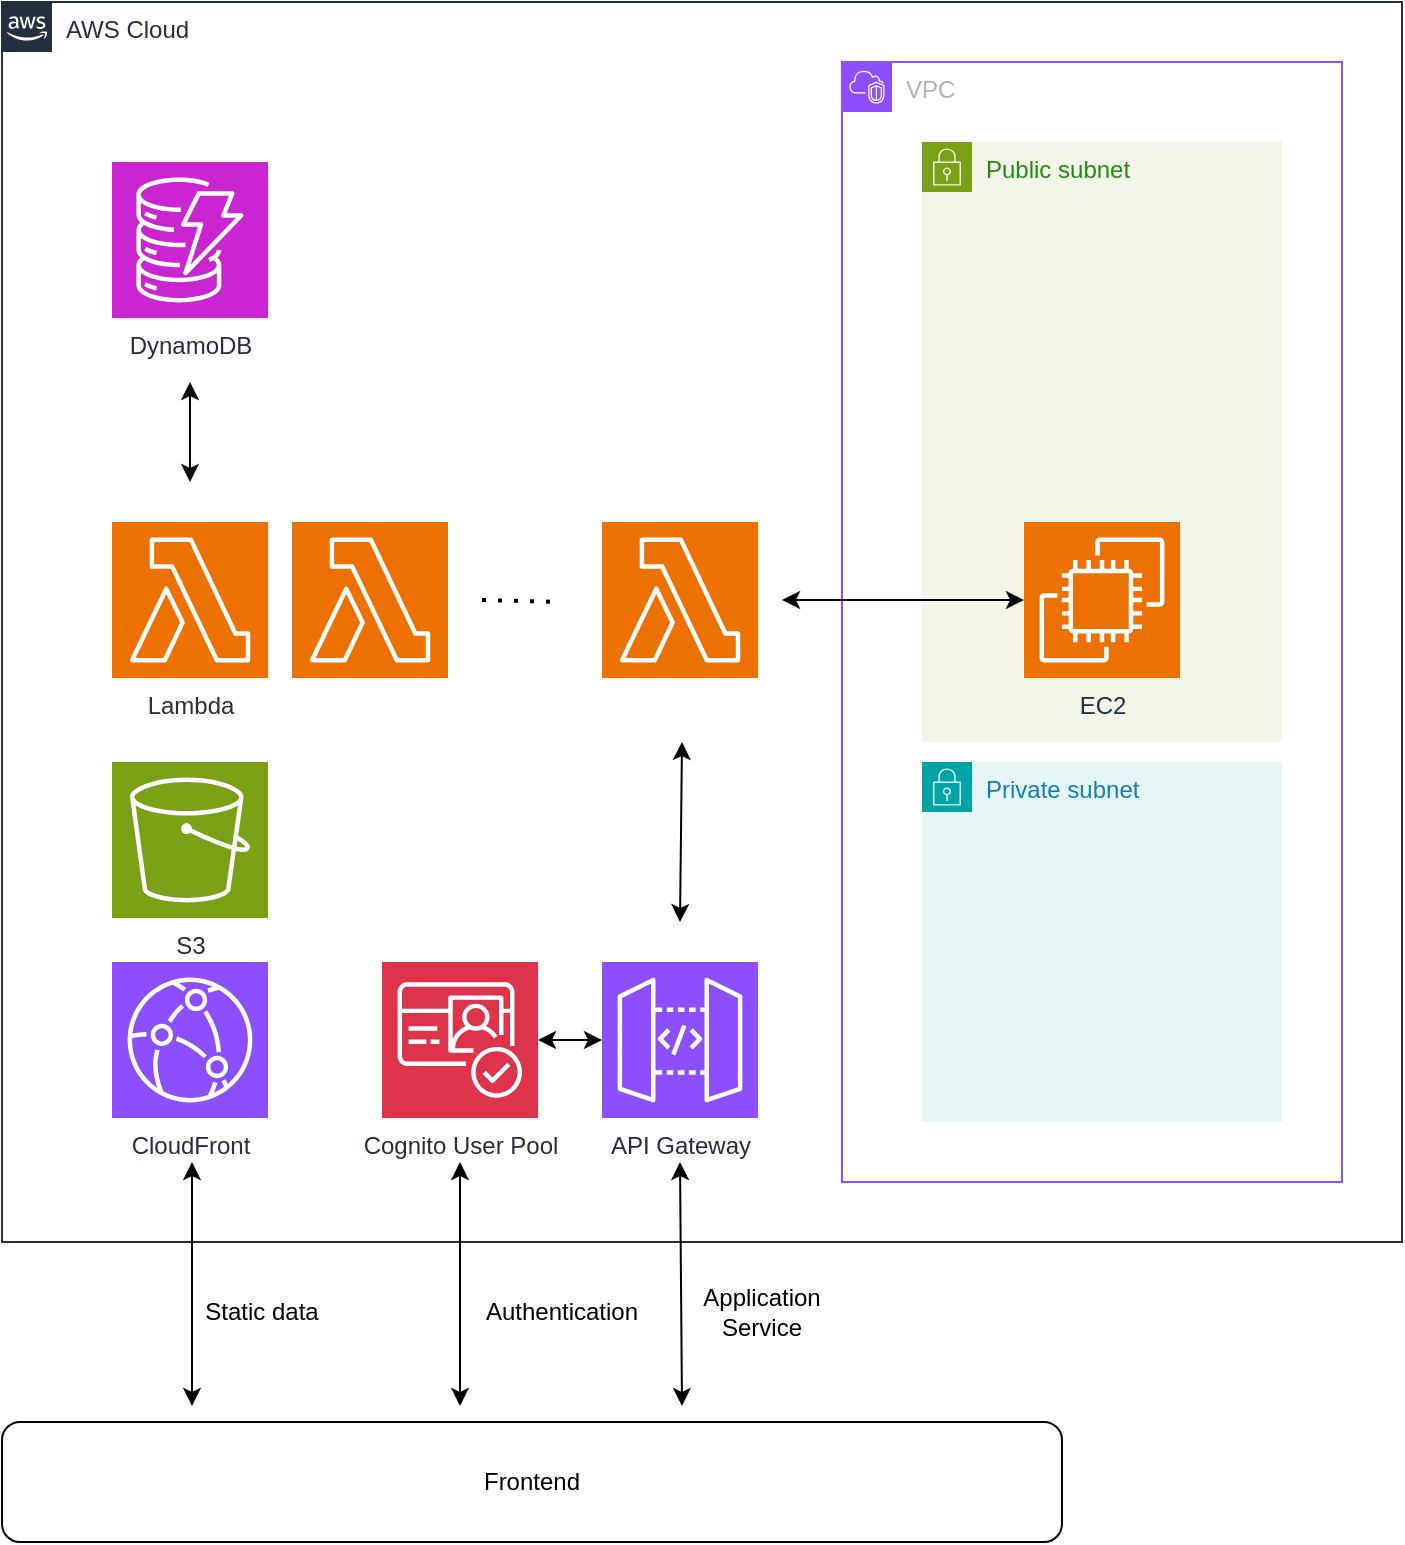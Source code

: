 <mxfile version="24.7.1" type="device">
  <diagram name="ページ1" id="nZXP85ToUOqQtNjo5_By">
    <mxGraphModel dx="1847" dy="1289" grid="1" gridSize="10" guides="1" tooltips="1" connect="1" arrows="1" fold="1" page="1" pageScale="1" pageWidth="827" pageHeight="1169" math="0" shadow="0">
      <root>
        <mxCell id="0" />
        <mxCell id="1" parent="0" />
        <mxCell id="rZ2v9KCc6SswQBVBEFjJ-9" value="AWS Cloud" style="points=[[0,0],[0.25,0],[0.5,0],[0.75,0],[1,0],[1,0.25],[1,0.5],[1,0.75],[1,1],[0.75,1],[0.5,1],[0.25,1],[0,1],[0,0.75],[0,0.5],[0,0.25]];outlineConnect=0;gradientColor=none;html=1;whiteSpace=wrap;fontSize=12;fontStyle=0;container=1;pointerEvents=0;collapsible=0;recursiveResize=0;shape=mxgraph.aws4.group;grIcon=mxgraph.aws4.group_aws_cloud_alt;strokeColor=#232F3E;fillColor=none;verticalAlign=top;align=left;spacingLeft=30;fontColor=#232F3E;dashed=0;" vertex="1" parent="1">
          <mxGeometry x="70" y="200" width="700" height="620" as="geometry" />
        </mxCell>
        <mxCell id="rZ2v9KCc6SswQBVBEFjJ-10" value="VPC" style="points=[[0,0],[0.25,0],[0.5,0],[0.75,0],[1,0],[1,0.25],[1,0.5],[1,0.75],[1,1],[0.75,1],[0.5,1],[0.25,1],[0,1],[0,0.75],[0,0.5],[0,0.25]];outlineConnect=0;gradientColor=none;html=1;whiteSpace=wrap;fontSize=12;fontStyle=0;container=1;pointerEvents=0;collapsible=0;recursiveResize=0;shape=mxgraph.aws4.group;grIcon=mxgraph.aws4.group_vpc2;strokeColor=#8C4FFF;fillColor=none;verticalAlign=top;align=left;spacingLeft=30;fontColor=#AAB7B8;dashed=0;" vertex="1" parent="rZ2v9KCc6SswQBVBEFjJ-9">
          <mxGeometry x="420" y="30" width="250" height="560" as="geometry" />
        </mxCell>
        <mxCell id="rZ2v9KCc6SswQBVBEFjJ-11" value="Public subnet" style="points=[[0,0],[0.25,0],[0.5,0],[0.75,0],[1,0],[1,0.25],[1,0.5],[1,0.75],[1,1],[0.75,1],[0.5,1],[0.25,1],[0,1],[0,0.75],[0,0.5],[0,0.25]];outlineConnect=0;gradientColor=none;html=1;whiteSpace=wrap;fontSize=12;fontStyle=0;container=1;pointerEvents=0;collapsible=0;recursiveResize=0;shape=mxgraph.aws4.group;grIcon=mxgraph.aws4.group_security_group;grStroke=0;strokeColor=#7AA116;fillColor=#F2F6E8;verticalAlign=top;align=left;spacingLeft=30;fontColor=#248814;dashed=0;" vertex="1" parent="rZ2v9KCc6SswQBVBEFjJ-10">
          <mxGeometry x="40" y="40" width="180" height="300" as="geometry" />
        </mxCell>
        <mxCell id="rZ2v9KCc6SswQBVBEFjJ-12" value="EC2" style="sketch=0;points=[[0,0,0],[0.25,0,0],[0.5,0,0],[0.75,0,0],[1,0,0],[0,1,0],[0.25,1,0],[0.5,1,0],[0.75,1,0],[1,1,0],[0,0.25,0],[0,0.5,0],[0,0.75,0],[1,0.25,0],[1,0.5,0],[1,0.75,0]];outlineConnect=0;fontColor=#232F3E;fillColor=#ED7100;strokeColor=#ffffff;dashed=0;verticalLabelPosition=bottom;verticalAlign=top;align=center;html=1;fontSize=12;fontStyle=0;aspect=fixed;shape=mxgraph.aws4.resourceIcon;resIcon=mxgraph.aws4.ec2;" vertex="1" parent="rZ2v9KCc6SswQBVBEFjJ-11">
          <mxGeometry x="51" y="190" width="78" height="78" as="geometry" />
        </mxCell>
        <mxCell id="rZ2v9KCc6SswQBVBEFjJ-21" value="Private subnet" style="points=[[0,0],[0.25,0],[0.5,0],[0.75,0],[1,0],[1,0.25],[1,0.5],[1,0.75],[1,1],[0.75,1],[0.5,1],[0.25,1],[0,1],[0,0.75],[0,0.5],[0,0.25]];outlineConnect=0;gradientColor=none;html=1;whiteSpace=wrap;fontSize=12;fontStyle=0;container=1;pointerEvents=0;collapsible=0;recursiveResize=0;shape=mxgraph.aws4.group;grIcon=mxgraph.aws4.group_security_group;grStroke=0;strokeColor=#00A4A6;fillColor=#E6F6F7;verticalAlign=top;align=left;spacingLeft=30;fontColor=#147EBA;dashed=0;" vertex="1" parent="rZ2v9KCc6SswQBVBEFjJ-10">
          <mxGeometry x="40" y="350" width="180" height="180" as="geometry" />
        </mxCell>
        <mxCell id="rZ2v9KCc6SswQBVBEFjJ-1" value="DynamoDB" style="sketch=0;points=[[0,0,0],[0.25,0,0],[0.5,0,0],[0.75,0,0],[1,0,0],[0,1,0],[0.25,1,0],[0.5,1,0],[0.75,1,0],[1,1,0],[0,0.25,0],[0,0.5,0],[0,0.75,0],[1,0.25,0],[1,0.5,0],[1,0.75,0]];outlineConnect=0;fontColor=#232F3E;fillColor=#C925D1;strokeColor=#ffffff;dashed=0;verticalLabelPosition=bottom;verticalAlign=top;align=center;html=1;fontSize=12;fontStyle=0;aspect=fixed;shape=mxgraph.aws4.resourceIcon;resIcon=mxgraph.aws4.dynamodb;" vertex="1" parent="rZ2v9KCc6SswQBVBEFjJ-9">
          <mxGeometry x="55" y="80" width="78" height="78" as="geometry" />
        </mxCell>
        <mxCell id="rZ2v9KCc6SswQBVBEFjJ-3" value="API Gateway" style="sketch=0;points=[[0,0,0],[0.25,0,0],[0.5,0,0],[0.75,0,0],[1,0,0],[0,1,0],[0.25,1,0],[0.5,1,0],[0.75,1,0],[1,1,0],[0,0.25,0],[0,0.5,0],[0,0.75,0],[1,0.25,0],[1,0.5,0],[1,0.75,0]];outlineConnect=0;fontColor=#232F3E;fillColor=#8C4FFF;strokeColor=#ffffff;dashed=0;verticalLabelPosition=bottom;verticalAlign=top;align=center;html=1;fontSize=12;fontStyle=0;aspect=fixed;shape=mxgraph.aws4.resourceIcon;resIcon=mxgraph.aws4.api_gateway;" vertex="1" parent="rZ2v9KCc6SswQBVBEFjJ-9">
          <mxGeometry x="300" y="480" width="78" height="78" as="geometry" />
        </mxCell>
        <mxCell id="rZ2v9KCc6SswQBVBEFjJ-6" value="Lambda" style="sketch=0;points=[[0,0,0],[0.25,0,0],[0.5,0,0],[0.75,0,0],[1,0,0],[0,1,0],[0.25,1,0],[0.5,1,0],[0.75,1,0],[1,1,0],[0,0.25,0],[0,0.5,0],[0,0.75,0],[1,0.25,0],[1,0.5,0],[1,0.75,0]];outlineConnect=0;fontColor=#232F3E;fillColor=#ED7100;strokeColor=#ffffff;dashed=0;verticalLabelPosition=bottom;verticalAlign=top;align=center;html=1;fontSize=12;fontStyle=0;aspect=fixed;shape=mxgraph.aws4.resourceIcon;resIcon=mxgraph.aws4.lambda;" vertex="1" parent="rZ2v9KCc6SswQBVBEFjJ-9">
          <mxGeometry x="55" y="260" width="78" height="78" as="geometry" />
        </mxCell>
        <mxCell id="rZ2v9KCc6SswQBVBEFjJ-7" value="" style="sketch=0;points=[[0,0,0],[0.25,0,0],[0.5,0,0],[0.75,0,0],[1,0,0],[0,1,0],[0.25,1,0],[0.5,1,0],[0.75,1,0],[1,1,0],[0,0.25,0],[0,0.5,0],[0,0.75,0],[1,0.25,0],[1,0.5,0],[1,0.75,0]];outlineConnect=0;fontColor=#232F3E;fillColor=#ED7100;strokeColor=#ffffff;dashed=0;verticalLabelPosition=bottom;verticalAlign=top;align=center;html=1;fontSize=12;fontStyle=0;aspect=fixed;shape=mxgraph.aws4.resourceIcon;resIcon=mxgraph.aws4.lambda;" vertex="1" parent="rZ2v9KCc6SswQBVBEFjJ-9">
          <mxGeometry x="145" y="260" width="78" height="78" as="geometry" />
        </mxCell>
        <mxCell id="rZ2v9KCc6SswQBVBEFjJ-8" value="" style="sketch=0;points=[[0,0,0],[0.25,0,0],[0.5,0,0],[0.75,0,0],[1,0,0],[0,1,0],[0.25,1,0],[0.5,1,0],[0.75,1,0],[1,1,0],[0,0.25,0],[0,0.5,0],[0,0.75,0],[1,0.25,0],[1,0.5,0],[1,0.75,0]];outlineConnect=0;fontColor=#232F3E;fillColor=#ED7100;strokeColor=#ffffff;dashed=0;verticalLabelPosition=bottom;verticalAlign=top;align=center;html=1;fontSize=12;fontStyle=0;aspect=fixed;shape=mxgraph.aws4.resourceIcon;resIcon=mxgraph.aws4.lambda;" vertex="1" parent="rZ2v9KCc6SswQBVBEFjJ-9">
          <mxGeometry x="300" y="260" width="78" height="78" as="geometry" />
        </mxCell>
        <mxCell id="rZ2v9KCc6SswQBVBEFjJ-13" value="Cognito User Pool" style="sketch=0;points=[[0,0,0],[0.25,0,0],[0.5,0,0],[0.75,0,0],[1,0,0],[0,1,0],[0.25,1,0],[0.5,1,0],[0.75,1,0],[1,1,0],[0,0.25,0],[0,0.5,0],[0,0.75,0],[1,0.25,0],[1,0.5,0],[1,0.75,0]];outlineConnect=0;fontColor=#232F3E;fillColor=#DD344C;strokeColor=#ffffff;dashed=0;verticalLabelPosition=bottom;verticalAlign=top;align=center;html=1;fontSize=12;fontStyle=0;aspect=fixed;shape=mxgraph.aws4.resourceIcon;resIcon=mxgraph.aws4.cognito;" vertex="1" parent="rZ2v9KCc6SswQBVBEFjJ-9">
          <mxGeometry x="190" y="480" width="78" height="78" as="geometry" />
        </mxCell>
        <mxCell id="rZ2v9KCc6SswQBVBEFjJ-14" value="" style="endArrow=classic;startArrow=classic;html=1;rounded=0;" edge="1" parent="rZ2v9KCc6SswQBVBEFjJ-9">
          <mxGeometry width="50" height="50" relative="1" as="geometry">
            <mxPoint x="340" y="370" as="sourcePoint" />
            <mxPoint x="339" y="460" as="targetPoint" />
          </mxGeometry>
        </mxCell>
        <mxCell id="rZ2v9KCc6SswQBVBEFjJ-15" value="" style="endArrow=classic;startArrow=classic;html=1;rounded=0;exitX=1;exitY=0.5;exitDx=0;exitDy=0;exitPerimeter=0;" edge="1" parent="rZ2v9KCc6SswQBVBEFjJ-9" source="rZ2v9KCc6SswQBVBEFjJ-13" target="rZ2v9KCc6SswQBVBEFjJ-3">
          <mxGeometry width="50" height="50" relative="1" as="geometry">
            <mxPoint x="260" y="480" as="sourcePoint" />
            <mxPoint x="310" y="430" as="targetPoint" />
          </mxGeometry>
        </mxCell>
        <mxCell id="rZ2v9KCc6SswQBVBEFjJ-18" value="" style="endArrow=classic;startArrow=classic;html=1;rounded=0;" edge="1" parent="rZ2v9KCc6SswQBVBEFjJ-9">
          <mxGeometry width="50" height="50" relative="1" as="geometry">
            <mxPoint x="94" y="190" as="sourcePoint" />
            <mxPoint x="94" y="240" as="targetPoint" />
          </mxGeometry>
        </mxCell>
        <mxCell id="rZ2v9KCc6SswQBVBEFjJ-19" value="" style="endArrow=classic;startArrow=classic;html=1;rounded=0;exitX=0;exitY=0.5;exitDx=0;exitDy=0;exitPerimeter=0;" edge="1" parent="rZ2v9KCc6SswQBVBEFjJ-9" source="rZ2v9KCc6SswQBVBEFjJ-12">
          <mxGeometry width="50" height="50" relative="1" as="geometry">
            <mxPoint x="260" y="480" as="sourcePoint" />
            <mxPoint x="390" y="299" as="targetPoint" />
          </mxGeometry>
        </mxCell>
        <mxCell id="rZ2v9KCc6SswQBVBEFjJ-4" value="CloudFront" style="sketch=0;points=[[0,0,0],[0.25,0,0],[0.5,0,0],[0.75,0,0],[1,0,0],[0,1,0],[0.25,1,0],[0.5,1,0],[0.75,1,0],[1,1,0],[0,0.25,0],[0,0.5,0],[0,0.75,0],[1,0.25,0],[1,0.5,0],[1,0.75,0]];outlineConnect=0;fontColor=#232F3E;fillColor=#8C4FFF;strokeColor=#ffffff;dashed=0;verticalLabelPosition=bottom;verticalAlign=top;align=center;html=1;fontSize=12;fontStyle=0;aspect=fixed;shape=mxgraph.aws4.resourceIcon;resIcon=mxgraph.aws4.cloudfront;" vertex="1" parent="rZ2v9KCc6SswQBVBEFjJ-9">
          <mxGeometry x="55" y="480" width="78" height="78" as="geometry" />
        </mxCell>
        <mxCell id="rZ2v9KCc6SswQBVBEFjJ-22" value="S3" style="sketch=0;points=[[0,0,0],[0.25,0,0],[0.5,0,0],[0.75,0,0],[1,0,0],[0,1,0],[0.25,1,0],[0.5,1,0],[0.75,1,0],[1,1,0],[0,0.25,0],[0,0.5,0],[0,0.75,0],[1,0.25,0],[1,0.5,0],[1,0.75,0]];outlineConnect=0;fontColor=#232F3E;fillColor=#7AA116;strokeColor=#ffffff;dashed=0;verticalLabelPosition=bottom;verticalAlign=top;align=center;html=1;fontSize=12;fontStyle=0;aspect=fixed;shape=mxgraph.aws4.resourceIcon;resIcon=mxgraph.aws4.s3;" vertex="1" parent="rZ2v9KCc6SswQBVBEFjJ-9">
          <mxGeometry x="55" y="380" width="78" height="78" as="geometry" />
        </mxCell>
        <mxCell id="rZ2v9KCc6SswQBVBEFjJ-20" value="" style="endArrow=classic;startArrow=classic;html=1;rounded=0;exitX=0.5;exitY=1;exitDx=0;exitDy=0;exitPerimeter=0;" edge="1" parent="rZ2v9KCc6SswQBVBEFjJ-9">
          <mxGeometry width="50" height="50" relative="1" as="geometry">
            <mxPoint x="95" y="580" as="sourcePoint" />
            <mxPoint x="95" y="702" as="targetPoint" />
          </mxGeometry>
        </mxCell>
        <mxCell id="rZ2v9KCc6SswQBVBEFjJ-27" value="" style="endArrow=none;dashed=1;html=1;dashPattern=1 3;strokeWidth=2;rounded=0;" edge="1" parent="rZ2v9KCc6SswQBVBEFjJ-9">
          <mxGeometry width="50" height="50" relative="1" as="geometry">
            <mxPoint x="240" y="299" as="sourcePoint" />
            <mxPoint x="280" y="300" as="targetPoint" />
          </mxGeometry>
        </mxCell>
        <mxCell id="rZ2v9KCc6SswQBVBEFjJ-16" value="" style="endArrow=classic;startArrow=classic;html=1;rounded=0;exitX=0.5;exitY=1;exitDx=0;exitDy=0;exitPerimeter=0;" edge="1" parent="1">
          <mxGeometry width="50" height="50" relative="1" as="geometry">
            <mxPoint x="299" y="780" as="sourcePoint" />
            <mxPoint x="299" y="902" as="targetPoint" />
          </mxGeometry>
        </mxCell>
        <mxCell id="rZ2v9KCc6SswQBVBEFjJ-17" value="" style="endArrow=classic;startArrow=classic;html=1;rounded=0;entryX=0.5;entryY=1;entryDx=0;entryDy=0;entryPerimeter=0;" edge="1" parent="1">
          <mxGeometry width="50" height="50" relative="1" as="geometry">
            <mxPoint x="410" y="902" as="sourcePoint" />
            <mxPoint x="409" y="780" as="targetPoint" />
          </mxGeometry>
        </mxCell>
        <mxCell id="rZ2v9KCc6SswQBVBEFjJ-23" value="Frontend" style="rounded=1;whiteSpace=wrap;html=1;" vertex="1" parent="1">
          <mxGeometry x="70" y="910" width="530" height="60" as="geometry" />
        </mxCell>
        <mxCell id="rZ2v9KCc6SswQBVBEFjJ-24" value="Application Service" style="text;html=1;align=center;verticalAlign=middle;whiteSpace=wrap;rounded=0;" vertex="1" parent="1">
          <mxGeometry x="420" y="840" width="60" height="30" as="geometry" />
        </mxCell>
        <mxCell id="rZ2v9KCc6SswQBVBEFjJ-25" value="Authentication" style="text;html=1;align=center;verticalAlign=middle;whiteSpace=wrap;rounded=0;" vertex="1" parent="1">
          <mxGeometry x="320" y="840" width="60" height="30" as="geometry" />
        </mxCell>
        <mxCell id="rZ2v9KCc6SswQBVBEFjJ-26" value="Static data" style="text;html=1;align=center;verticalAlign=middle;whiteSpace=wrap;rounded=0;" vertex="1" parent="1">
          <mxGeometry x="170" y="840" width="60" height="30" as="geometry" />
        </mxCell>
      </root>
    </mxGraphModel>
  </diagram>
</mxfile>
